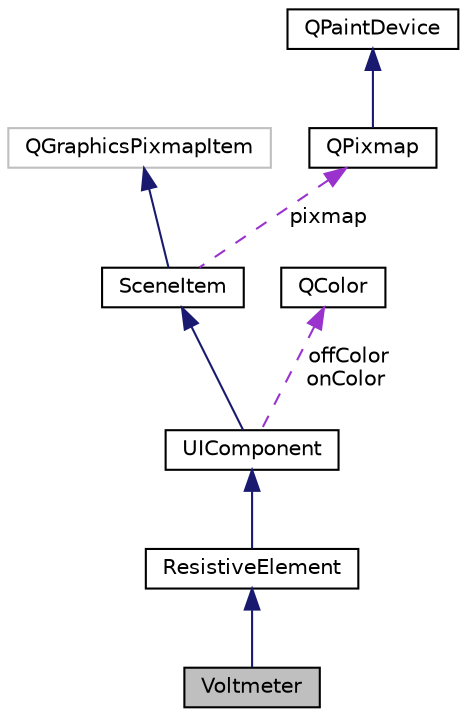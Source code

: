 digraph "Voltmeter"
{
 // LATEX_PDF_SIZE
  edge [fontname="Helvetica",fontsize="10",labelfontname="Helvetica",labelfontsize="10"];
  node [fontname="Helvetica",fontsize="10",shape=record];
  Node1 [label="Voltmeter",height=0.2,width=0.4,color="black", fillcolor="grey75", style="filled", fontcolor="black",tooltip="Resistor component with configurable resistance."];
  Node2 -> Node1 [dir="back",color="midnightblue",fontsize="10",style="solid",fontname="Helvetica"];
  Node2 [label="ResistiveElement",height=0.2,width=0.4,color="black", fillcolor="white", style="filled",URL="$classResistiveElement.html",tooltip="Parent class of anything with a resistance (Resistor, Switch, Wire)."];
  Node3 -> Node2 [dir="back",color="midnightblue",fontsize="10",style="solid",fontname="Helvetica"];
  Node3 [label="UIComponent",height=0.2,width=0.4,color="black", fillcolor="white", style="filled",URL="$classUIComponent.html",tooltip="SceneItem derivative that has information about generic component info such as nodes and arrow connec..."];
  Node4 -> Node3 [dir="back",color="midnightblue",fontsize="10",style="solid",fontname="Helvetica"];
  Node4 [label="SceneItem",height=0.2,width=0.4,color="black", fillcolor="white", style="filled",URL="$classSceneItem.html",tooltip="An image on the Scene."];
  Node5 -> Node4 [dir="back",color="midnightblue",fontsize="10",style="solid",fontname="Helvetica"];
  Node5 [label="QGraphicsPixmapItem",height=0.2,width=0.4,color="grey75", fillcolor="white", style="filled",tooltip=" "];
  Node6 -> Node4 [dir="back",color="darkorchid3",fontsize="10",style="dashed",label=" pixmap" ,fontname="Helvetica"];
  Node6 [label="QPixmap",height=0.2,width=0.4,color="black", fillcolor="white", style="filled",URL="/home/rhys/scripts/CircuitTester/docs/tagfiles/qtgui.tags$qpixmap.html",tooltip=" "];
  Node7 -> Node6 [dir="back",color="midnightblue",fontsize="10",style="solid",fontname="Helvetica"];
  Node7 [label="QPaintDevice",height=0.2,width=0.4,color="black", fillcolor="white", style="filled",URL="/home/rhys/scripts/CircuitTester/docs/tagfiles/qtgui.tags$qpaintdevice.html",tooltip=" "];
  Node8 -> Node3 [dir="back",color="darkorchid3",fontsize="10",style="dashed",label=" offColor\nonColor" ,fontname="Helvetica"];
  Node8 [label="QColor",height=0.2,width=0.4,color="black", fillcolor="white", style="filled",URL="/home/rhys/scripts/CircuitTester/docs/tagfiles/qtgui.tags$qcolor.html",tooltip=" "];
}
